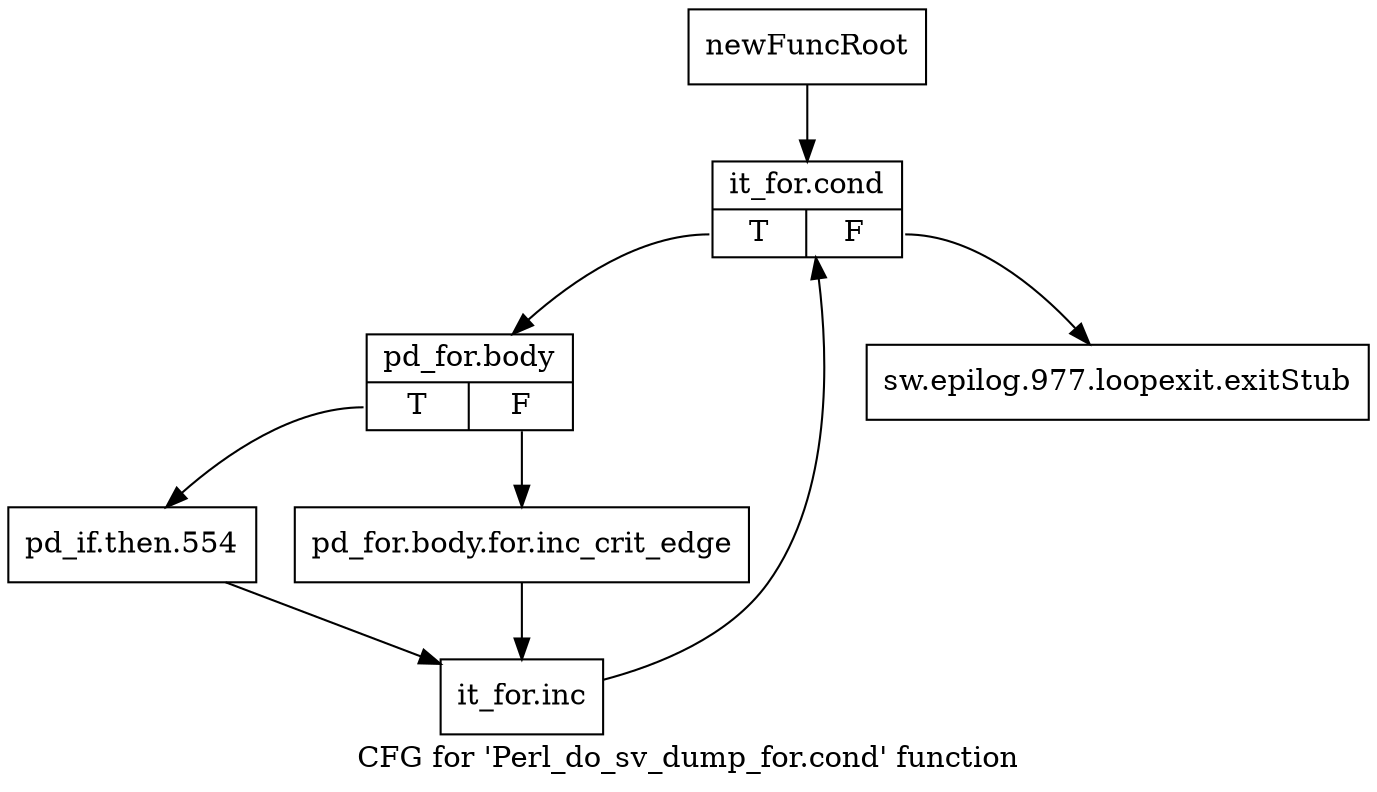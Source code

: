 digraph "CFG for 'Perl_do_sv_dump_for.cond' function" {
	label="CFG for 'Perl_do_sv_dump_for.cond' function";

	Node0x4b50dd0 [shape=record,label="{newFuncRoot}"];
	Node0x4b50dd0 -> Node0x4b50e70;
	Node0x4b50e20 [shape=record,label="{sw.epilog.977.loopexit.exitStub}"];
	Node0x4b50e70 [shape=record,label="{it_for.cond|{<s0>T|<s1>F}}"];
	Node0x4b50e70:s0 -> Node0x4b50ec0;
	Node0x4b50e70:s1 -> Node0x4b50e20;
	Node0x4b50ec0 [shape=record,label="{pd_for.body|{<s0>T|<s1>F}}"];
	Node0x4b50ec0:s0 -> Node0x4b50f60;
	Node0x4b50ec0:s1 -> Node0x4b50f10;
	Node0x4b50f10 [shape=record,label="{pd_for.body.for.inc_crit_edge}"];
	Node0x4b50f10 -> Node0x4b50fb0;
	Node0x4b50f60 [shape=record,label="{pd_if.then.554}"];
	Node0x4b50f60 -> Node0x4b50fb0;
	Node0x4b50fb0 [shape=record,label="{it_for.inc}"];
	Node0x4b50fb0 -> Node0x4b50e70;
}
